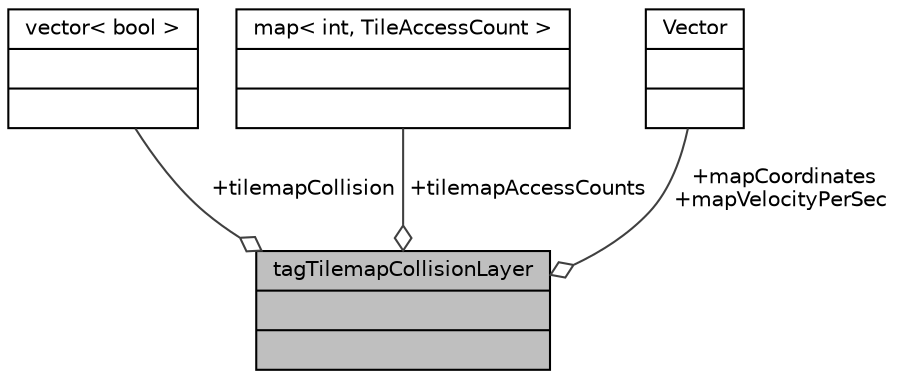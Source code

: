 digraph "tagTilemapCollisionLayer"
{
 // LATEX_PDF_SIZE
  edge [fontname="Helvetica",fontsize="10",labelfontname="Helvetica",labelfontsize="10"];
  node [fontname="Helvetica",fontsize="10",shape=record];
  Node1 [label="{tagTilemapCollisionLayer\n||}",height=0.2,width=0.4,color="black", fillcolor="grey75", style="filled", fontcolor="black",tooltip=" "];
  Node2 -> Node1 [color="grey25",fontsize="10",style="solid",label=" +tilemapCollision" ,arrowhead="odiamond",fontname="Helvetica"];
  Node2 [label="{vector\< bool \>\n||}",height=0.2,width=0.4,color="black", fillcolor="white", style="filled",tooltip=" "];
  Node3 -> Node1 [color="grey25",fontsize="10",style="solid",label=" +tilemapAccessCounts" ,arrowhead="odiamond",fontname="Helvetica"];
  Node3 [label="{map\< int, TileAccessCount \>\n||}",height=0.2,width=0.4,color="black", fillcolor="white", style="filled",tooltip=" "];
  Node4 -> Node1 [color="grey25",fontsize="10",style="solid",label=" +mapCoordinates\n+mapVelocityPerSec" ,arrowhead="odiamond",fontname="Helvetica"];
  Node4 [label="{Vector\n||}",height=0.2,width=0.4,color="black", fillcolor="white", style="filled",tooltip=" "];
}
